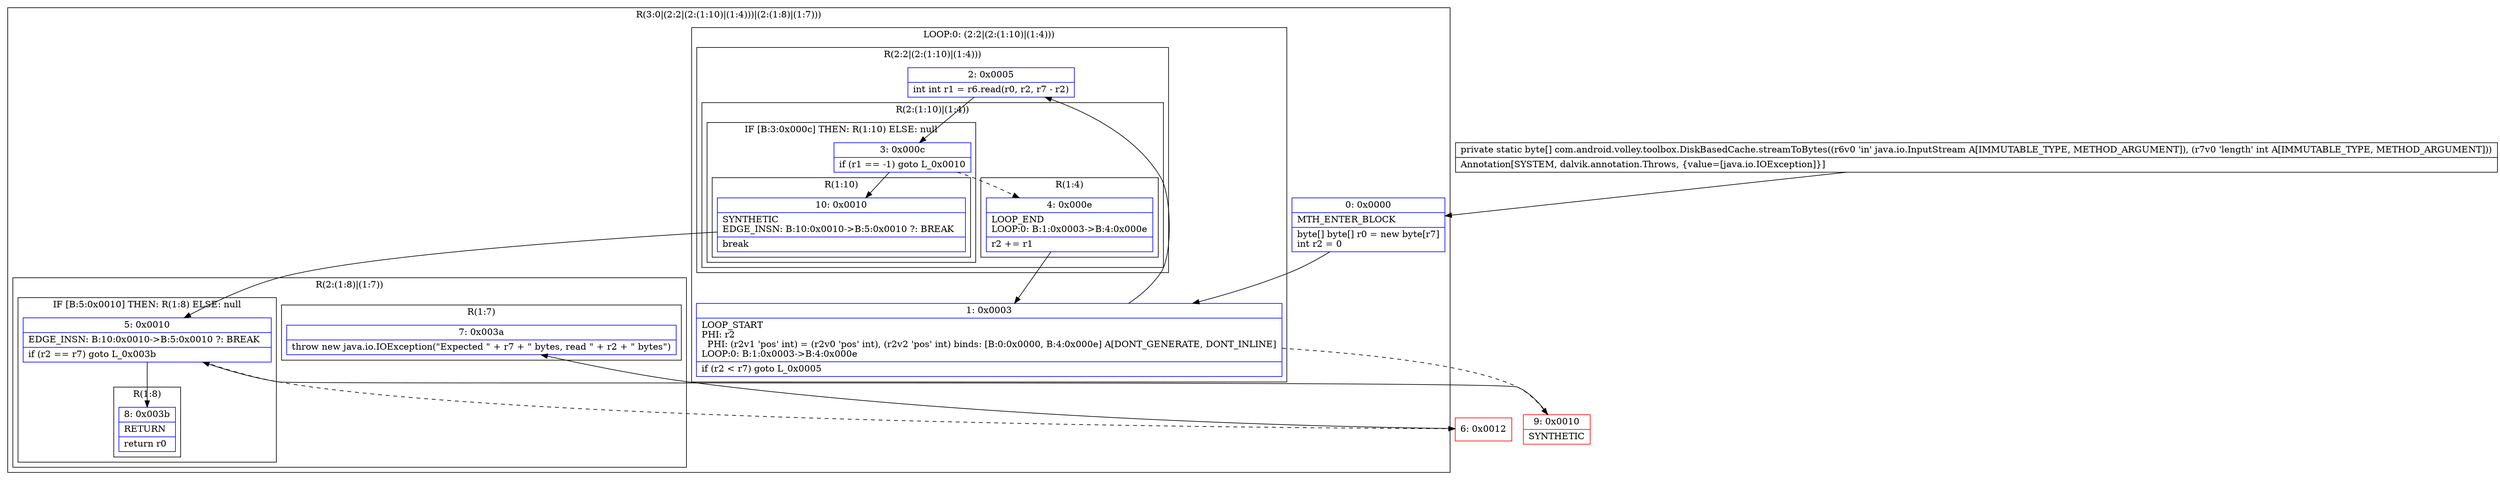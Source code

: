 digraph "CFG forcom.android.volley.toolbox.DiskBasedCache.streamToBytes(Ljava\/io\/InputStream;I)[B" {
subgraph cluster_Region_659941457 {
label = "R(3:0|(2:2|(2:(1:10)|(1:4)))|(2:(1:8)|(1:7)))";
node [shape=record,color=blue];
Node_0 [shape=record,label="{0\:\ 0x0000|MTH_ENTER_BLOCK\l|byte[] byte[] r0 = new byte[r7]\lint r2 = 0\l}"];
subgraph cluster_LoopRegion_2118714400 {
label = "LOOP:0: (2:2|(2:(1:10)|(1:4)))";
node [shape=record,color=blue];
Node_1 [shape=record,label="{1\:\ 0x0003|LOOP_START\lPHI: r2 \l  PHI: (r2v1 'pos' int) = (r2v0 'pos' int), (r2v2 'pos' int) binds: [B:0:0x0000, B:4:0x000e] A[DONT_GENERATE, DONT_INLINE]\lLOOP:0: B:1:0x0003\-\>B:4:0x000e\l|if (r2 \< r7) goto L_0x0005\l}"];
subgraph cluster_Region_419344294 {
label = "R(2:2|(2:(1:10)|(1:4)))";
node [shape=record,color=blue];
Node_2 [shape=record,label="{2\:\ 0x0005|int int r1 = r6.read(r0, r2, r7 \- r2)\l}"];
subgraph cluster_Region_945591536 {
label = "R(2:(1:10)|(1:4))";
node [shape=record,color=blue];
subgraph cluster_IfRegion_1508362609 {
label = "IF [B:3:0x000c] THEN: R(1:10) ELSE: null";
node [shape=record,color=blue];
Node_3 [shape=record,label="{3\:\ 0x000c|if (r1 == \-1) goto L_0x0010\l}"];
subgraph cluster_Region_1755415365 {
label = "R(1:10)";
node [shape=record,color=blue];
Node_10 [shape=record,label="{10\:\ 0x0010|SYNTHETIC\lEDGE_INSN: B:10:0x0010\-\>B:5:0x0010 ?: BREAK  \l|break\l}"];
}
}
subgraph cluster_Region_1993764299 {
label = "R(1:4)";
node [shape=record,color=blue];
Node_4 [shape=record,label="{4\:\ 0x000e|LOOP_END\lLOOP:0: B:1:0x0003\-\>B:4:0x000e\l|r2 += r1\l}"];
}
}
}
}
subgraph cluster_Region_1579325361 {
label = "R(2:(1:8)|(1:7))";
node [shape=record,color=blue];
subgraph cluster_IfRegion_321329104 {
label = "IF [B:5:0x0010] THEN: R(1:8) ELSE: null";
node [shape=record,color=blue];
Node_5 [shape=record,label="{5\:\ 0x0010|EDGE_INSN: B:10:0x0010\-\>B:5:0x0010 ?: BREAK  \l|if (r2 == r7) goto L_0x003b\l}"];
subgraph cluster_Region_708092120 {
label = "R(1:8)";
node [shape=record,color=blue];
Node_8 [shape=record,label="{8\:\ 0x003b|RETURN\l|return r0\l}"];
}
}
subgraph cluster_Region_471488268 {
label = "R(1:7)";
node [shape=record,color=blue];
Node_7 [shape=record,label="{7\:\ 0x003a|throw new java.io.IOException(\"Expected \" + r7 + \" bytes, read \" + r2 + \" bytes\")\l}"];
}
}
}
Node_6 [shape=record,color=red,label="{6\:\ 0x0012}"];
Node_9 [shape=record,color=red,label="{9\:\ 0x0010|SYNTHETIC\l}"];
MethodNode[shape=record,label="{private static byte[] com.android.volley.toolbox.DiskBasedCache.streamToBytes((r6v0 'in' java.io.InputStream A[IMMUTABLE_TYPE, METHOD_ARGUMENT]), (r7v0 'length' int A[IMMUTABLE_TYPE, METHOD_ARGUMENT]))  | Annotation[SYSTEM, dalvik.annotation.Throws, \{value=[java.io.IOException]\}]\l}"];
MethodNode -> Node_0;
Node_0 -> Node_1;
Node_1 -> Node_2;
Node_1 -> Node_9[style=dashed];
Node_2 -> Node_3;
Node_3 -> Node_4[style=dashed];
Node_3 -> Node_10;
Node_10 -> Node_5;
Node_4 -> Node_1;
Node_5 -> Node_6[style=dashed];
Node_5 -> Node_8;
Node_6 -> Node_7;
Node_9 -> Node_5;
}

